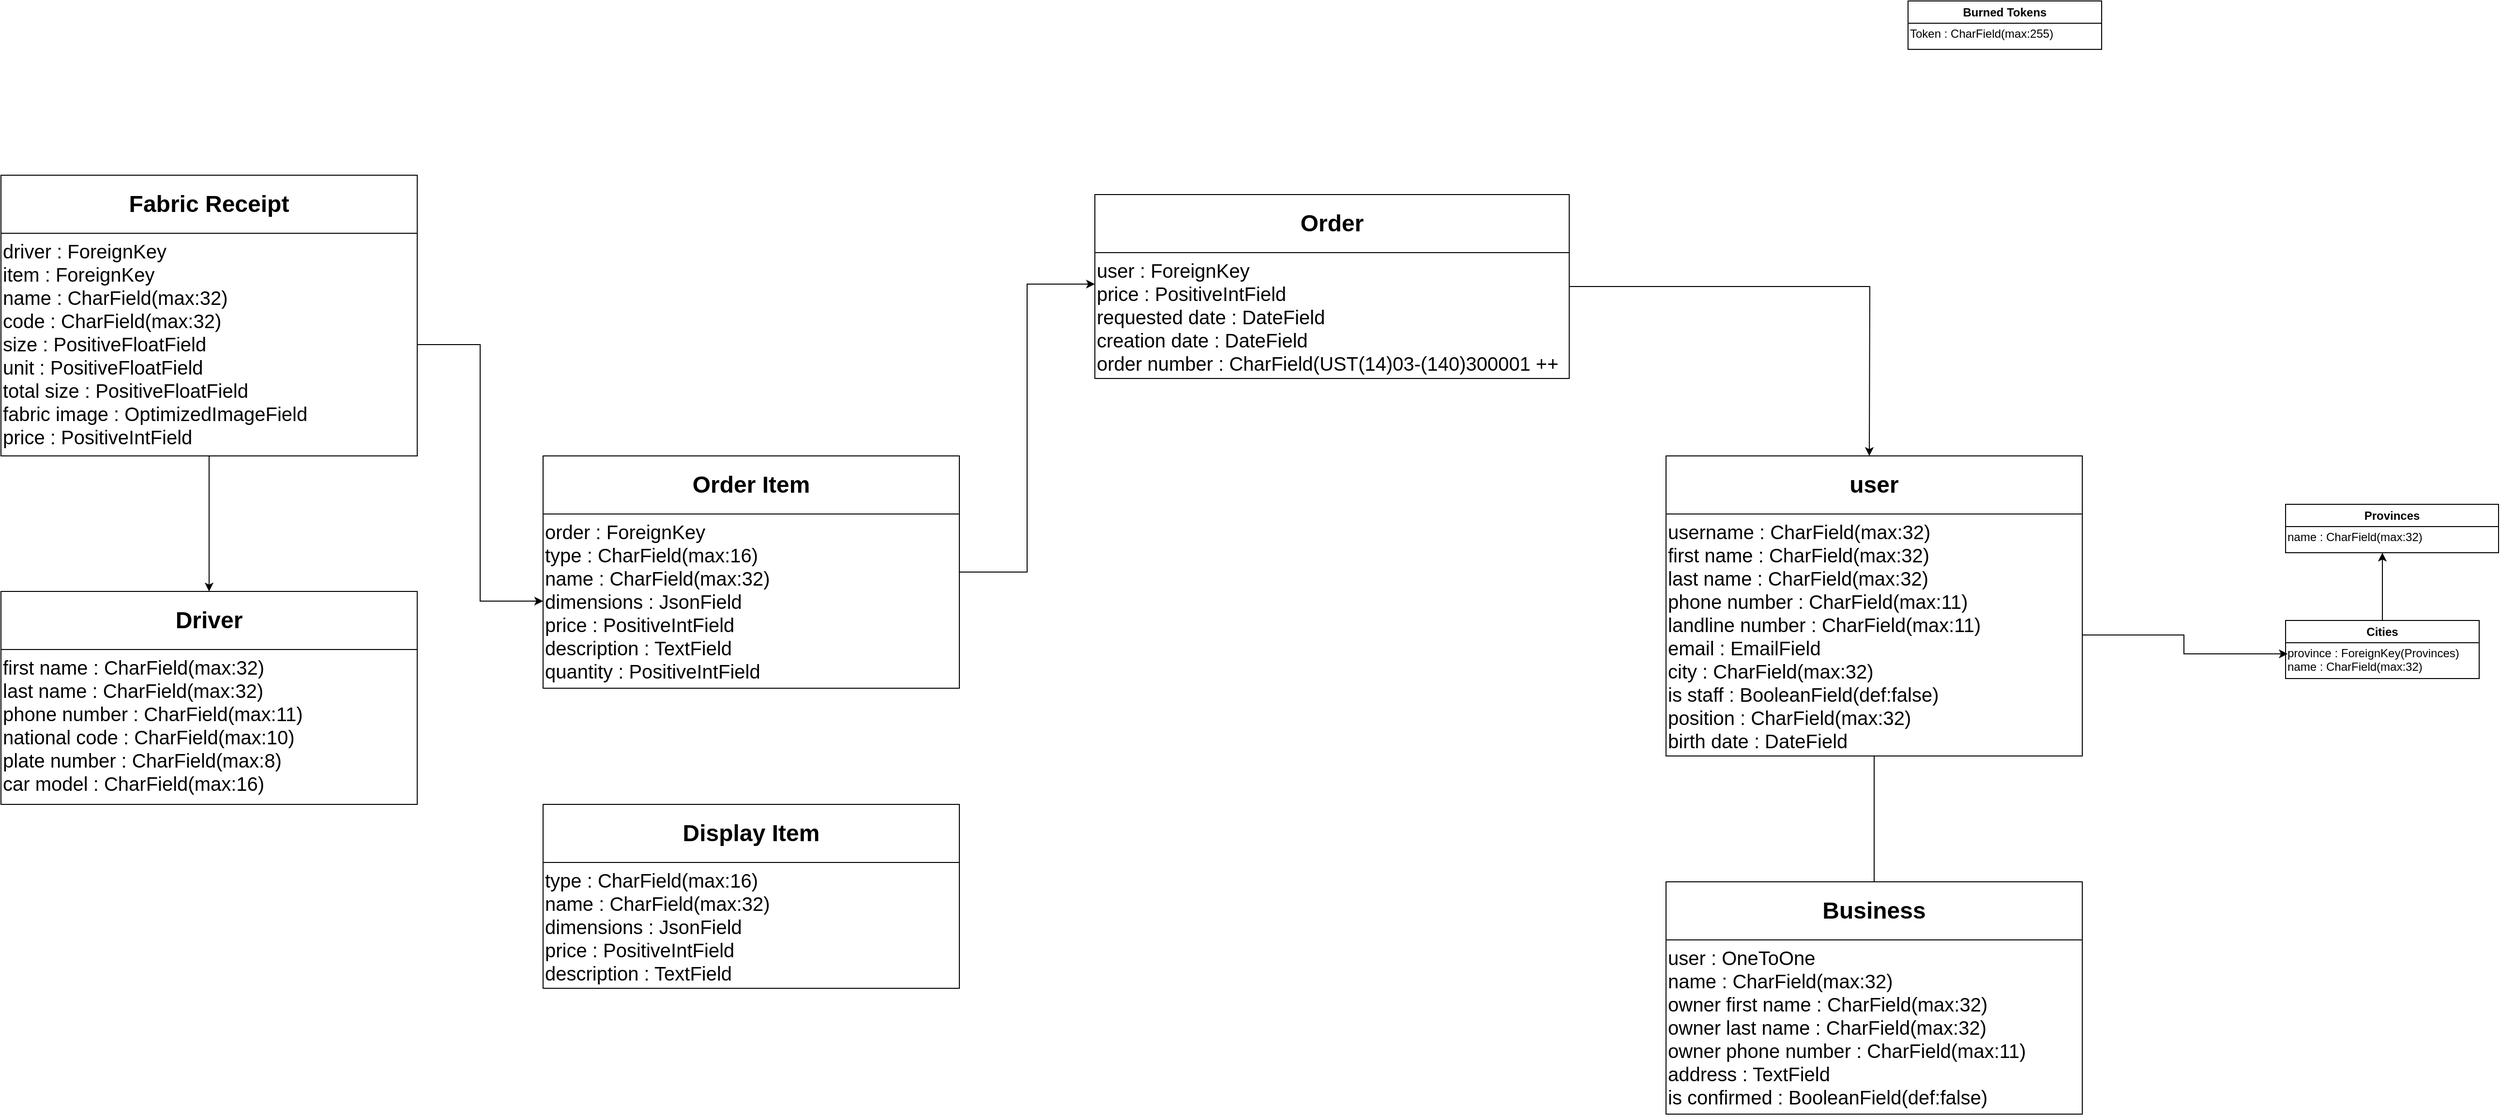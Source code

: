 <mxfile version="24.6.3" type="github">
  <diagram id="R2lEEEUBdFMjLlhIrx00" name="Page-1">
    <mxGraphModel dx="2782" dy="1672" grid="1" gridSize="10" guides="1" tooltips="1" connect="1" arrows="1" fold="1" page="1" pageScale="1" pageWidth="850" pageHeight="1100" math="0" shadow="0" extFonts="Permanent Marker^https://fonts.googleapis.com/css?family=Permanent+Marker">
      <root>
        <mxCell id="0" />
        <mxCell id="1" parent="0" />
        <mxCell id="5ai3HKOlT_Y96ZPWBoEp-1" value="&lt;span style=&quot;font-size: 24px;&quot;&gt;user&lt;/span&gt;" style="swimlane;whiteSpace=wrap;html=1;startSize=60;movable=1;resizable=1;rotatable=1;deletable=1;editable=1;locked=0;connectable=1;" parent="1" vertex="1">
          <mxGeometry x="210" y="120" width="430" height="310" as="geometry" />
        </mxCell>
        <mxCell id="5ai3HKOlT_Y96ZPWBoEp-2" value="&lt;font style=&quot;font-size: 20px;&quot;&gt;username : CharField(max:32)&lt;/font&gt;&lt;div&gt;&lt;font style=&quot;font-size: 20px;&quot;&gt;first name : CharField(max:32)&lt;br&gt;&lt;/font&gt;&lt;/div&gt;&lt;div&gt;&lt;font style=&quot;font-size: 20px;&quot;&gt;last name : CharField(max:32)&lt;br&gt;&lt;/font&gt;&lt;/div&gt;&lt;div&gt;&lt;font style=&quot;font-size: 20px;&quot;&gt;phone number : CharField(max:11)&lt;/font&gt;&lt;/div&gt;&lt;div&gt;&lt;font style=&quot;font-size: 20px;&quot;&gt;landline number : CharField(max:11)&lt;/font&gt;&lt;/div&gt;&lt;div&gt;&lt;font style=&quot;font-size: 20px;&quot;&gt;email : EmailField&lt;/font&gt;&lt;/div&gt;&lt;div&gt;&lt;span style=&quot;font-size: 20px; background-color: initial;&quot;&gt;city : CharField(max:32)&lt;/span&gt;&lt;br&gt;&lt;/div&gt;&lt;div&gt;&lt;span style=&quot;font-size: 20px;&quot;&gt;is staff : BooleanField(def:false)&lt;/span&gt;&lt;/div&gt;&lt;div&gt;&lt;span style=&quot;font-size: 20px;&quot;&gt;position : CharField(max:32)&lt;/span&gt;&lt;/div&gt;&lt;div&gt;&lt;span style=&quot;font-size: 20px;&quot;&gt;birth date : DateField&lt;/span&gt;&lt;/div&gt;" style="text;html=1;whiteSpace=wrap;overflow=hidden;rounded=0;movable=1;resizable=1;rotatable=1;deletable=1;editable=1;locked=0;connectable=1;" parent="5ai3HKOlT_Y96ZPWBoEp-1" vertex="1">
          <mxGeometry y="60" width="430" height="250" as="geometry" />
        </mxCell>
        <mxCell id="5ai3HKOlT_Y96ZPWBoEp-18" style="edgeStyle=orthogonalEdgeStyle;rounded=0;orthogonalLoop=1;jettySize=auto;html=1;entryX=0.5;entryY=1;entryDx=0;entryDy=0;endArrow=none;endFill=0;movable=0;resizable=0;rotatable=0;deletable=0;editable=0;locked=1;connectable=0;" parent="1" source="5ai3HKOlT_Y96ZPWBoEp-6" target="5ai3HKOlT_Y96ZPWBoEp-2" edge="1">
          <mxGeometry relative="1" as="geometry" />
        </mxCell>
        <mxCell id="5ai3HKOlT_Y96ZPWBoEp-6" value="&lt;span style=&quot;font-size: 24px;&quot;&gt;Business&lt;/span&gt;" style="swimlane;whiteSpace=wrap;html=1;startSize=60;movable=0;resizable=0;rotatable=0;deletable=0;editable=0;locked=1;connectable=0;" parent="1" vertex="1">
          <mxGeometry x="210" y="560" width="430" height="240" as="geometry" />
        </mxCell>
        <mxCell id="5ai3HKOlT_Y96ZPWBoEp-7" value="&lt;font style=&quot;font-size: 20px;&quot;&gt;user : OneToOne&lt;/font&gt;&lt;div&gt;&lt;font style=&quot;font-size: 20px;&quot;&gt;name : CharField(max:32)&lt;br&gt;&lt;/font&gt;&lt;/div&gt;&lt;div&gt;&lt;font style=&quot;font-size: 20px;&quot;&gt;owner first name : CharField(max:32)&lt;br&gt;&lt;/font&gt;&lt;/div&gt;&lt;div&gt;&lt;font style=&quot;font-size: 20px;&quot;&gt;owner last name : CharField(max:32)&lt;br&gt;&lt;/font&gt;&lt;/div&gt;&lt;div&gt;&lt;font style=&quot;font-size: 20px;&quot;&gt;owner phone number : CharField(max:11)&lt;/font&gt;&lt;/div&gt;&lt;div&gt;&lt;span style=&quot;font-size: 20px; background-color: initial;&quot;&gt;address : TextField&lt;/span&gt;&lt;/div&gt;&lt;div&gt;&lt;span style=&quot;font-size: 20px; background-color: initial;&quot;&gt;is confirmed : BooleanField(def:false)&lt;/span&gt;&lt;/div&gt;" style="text;html=1;whiteSpace=wrap;overflow=hidden;rounded=0;movable=0;resizable=0;rotatable=0;deletable=0;editable=0;locked=1;connectable=0;" parent="5ai3HKOlT_Y96ZPWBoEp-6" vertex="1">
          <mxGeometry y="60" width="430" height="180" as="geometry" />
        </mxCell>
        <mxCell id="5ai3HKOlT_Y96ZPWBoEp-10" value="&lt;span style=&quot;font-size: 24px;&quot;&gt;Display Item&lt;/span&gt;" style="swimlane;whiteSpace=wrap;html=1;startSize=60;movable=1;resizable=1;rotatable=1;deletable=1;editable=1;locked=0;connectable=1;" parent="1" vertex="1">
          <mxGeometry x="-950" y="480" width="430" height="190" as="geometry" />
        </mxCell>
        <mxCell id="5ai3HKOlT_Y96ZPWBoEp-11" value="&lt;span style=&quot;font-size: 20px;&quot;&gt;type : CharField(max:16)&lt;/span&gt;&lt;br&gt;&lt;div&gt;&lt;font style=&quot;font-size: 20px;&quot;&gt;name : CharField(max:32)&lt;br&gt;&lt;/font&gt;&lt;/div&gt;&lt;div&gt;&lt;font style=&quot;font-size: 20px;&quot;&gt;dimensions : JsonField&lt;/font&gt;&lt;/div&gt;&lt;div&gt;&lt;span style=&quot;font-size: 20px; background-color: initial;&quot;&gt;price : PositiveIntField&lt;/span&gt;&lt;/div&gt;&lt;div&gt;&lt;font style=&quot;font-size: 20px;&quot;&gt;description : TextField&lt;/font&gt;&lt;/div&gt;" style="text;html=1;whiteSpace=wrap;overflow=hidden;rounded=0;movable=1;resizable=1;rotatable=1;deletable=1;editable=1;locked=0;connectable=1;" parent="5ai3HKOlT_Y96ZPWBoEp-10" vertex="1">
          <mxGeometry y="60" width="430" height="130" as="geometry" />
        </mxCell>
        <mxCell id="5ai3HKOlT_Y96ZPWBoEp-17" style="edgeStyle=orthogonalEdgeStyle;rounded=0;orthogonalLoop=1;jettySize=auto;html=1;entryX=0;entryY=0.25;entryDx=0;entryDy=0;movable=0;resizable=0;rotatable=0;deletable=0;editable=0;locked=1;connectable=0;" parent="1" source="5ai3HKOlT_Y96ZPWBoEp-12" target="5ai3HKOlT_Y96ZPWBoEp-15" edge="1">
          <mxGeometry relative="1" as="geometry" />
        </mxCell>
        <mxCell id="5ai3HKOlT_Y96ZPWBoEp-12" value="&lt;span style=&quot;font-size: 24px;&quot;&gt;Order Item&lt;/span&gt;" style="swimlane;whiteSpace=wrap;html=1;startSize=60;movable=0;resizable=0;rotatable=0;deletable=0;editable=0;locked=1;connectable=0;" parent="1" vertex="1">
          <mxGeometry x="-950" y="120" width="430" height="240" as="geometry" />
        </mxCell>
        <mxCell id="5ai3HKOlT_Y96ZPWBoEp-13" value="&lt;div&gt;&lt;span style=&quot;font-size: 20px;&quot;&gt;order : ForeignKey&lt;/span&gt;&lt;/div&gt;&lt;span style=&quot;font-size: 20px;&quot;&gt;type : CharField(max:16)&lt;/span&gt;&lt;br&gt;&lt;div&gt;&lt;font style=&quot;font-size: 20px;&quot;&gt;name : CharField(max:32)&lt;br&gt;&lt;/font&gt;&lt;/div&gt;&lt;div&gt;&lt;font style=&quot;font-size: 20px;&quot;&gt;dimensions : JsonField&lt;/font&gt;&lt;/div&gt;&lt;div&gt;&lt;span style=&quot;background-color: initial; font-size: 20px;&quot;&gt;price : PositiveIntField&lt;/span&gt;&lt;/div&gt;&lt;div&gt;&lt;span style=&quot;font-size: 20px; background-color: initial;&quot;&gt;description : TextField&lt;/span&gt;&lt;br&gt;&lt;/div&gt;&lt;div&gt;&lt;font style=&quot;font-size: 20px;&quot;&gt;quantity : PositiveIntField&lt;/font&gt;&lt;/div&gt;" style="text;html=1;whiteSpace=wrap;overflow=hidden;rounded=0;movable=0;resizable=0;rotatable=0;deletable=0;editable=0;locked=1;connectable=0;" parent="5ai3HKOlT_Y96ZPWBoEp-12" vertex="1">
          <mxGeometry y="60" width="430" height="180" as="geometry" />
        </mxCell>
        <mxCell id="5ai3HKOlT_Y96ZPWBoEp-16" style="edgeStyle=orthogonalEdgeStyle;rounded=0;orthogonalLoop=1;jettySize=auto;html=1;movable=0;resizable=0;rotatable=0;deletable=0;editable=0;locked=1;connectable=0;" parent="1" source="5ai3HKOlT_Y96ZPWBoEp-14" edge="1">
          <mxGeometry relative="1" as="geometry">
            <mxPoint x="420" y="120" as="targetPoint" />
          </mxGeometry>
        </mxCell>
        <mxCell id="5ai3HKOlT_Y96ZPWBoEp-14" value="&lt;span style=&quot;font-size: 24px;&quot;&gt;Order&lt;/span&gt;" style="swimlane;whiteSpace=wrap;html=1;startSize=60;movable=0;resizable=0;rotatable=0;deletable=0;editable=0;locked=1;connectable=0;" parent="1" vertex="1">
          <mxGeometry x="-380" y="-150" width="490" height="190" as="geometry" />
        </mxCell>
        <mxCell id="5ai3HKOlT_Y96ZPWBoEp-15" value="&lt;span style=&quot;font-size: 20px;&quot;&gt;user : ForeignKey&lt;/span&gt;&lt;div&gt;&lt;span style=&quot;font-size: 20px;&quot;&gt;price : PositiveIntField&lt;/span&gt;&lt;/div&gt;&lt;div&gt;&lt;span style=&quot;font-size: 20px;&quot;&gt;requested date : DateField&lt;/span&gt;&lt;/div&gt;&lt;div&gt;&lt;span style=&quot;font-size: 20px;&quot;&gt;creation date : DateField&lt;/span&gt;&lt;/div&gt;&lt;div&gt;&lt;span style=&quot;font-size: 20px;&quot;&gt;order number : CharField(UST(14)03-(140)300001 ++&lt;/span&gt;&lt;/div&gt;&lt;div&gt;&lt;span style=&quot;font-size: 20px;&quot;&gt;&lt;br&gt;&lt;/span&gt;&lt;/div&gt;" style="text;html=1;whiteSpace=wrap;overflow=hidden;rounded=0;movable=0;resizable=0;rotatable=0;deletable=0;editable=0;locked=1;connectable=0;" parent="5ai3HKOlT_Y96ZPWBoEp-14" vertex="1">
          <mxGeometry y="60" width="490" height="130" as="geometry" />
        </mxCell>
        <mxCell id="5ai3HKOlT_Y96ZPWBoEp-20" value="&lt;span style=&quot;font-size: 24px;&quot;&gt;Fabric Receipt&lt;/span&gt;" style="swimlane;whiteSpace=wrap;html=1;startSize=60;movable=0;resizable=0;rotatable=0;deletable=0;editable=0;locked=1;connectable=0;" parent="1" vertex="1">
          <mxGeometry x="-1510" y="-170" width="430" height="290" as="geometry" />
        </mxCell>
        <mxCell id="5ai3HKOlT_Y96ZPWBoEp-21" value="&lt;div&gt;&lt;span style=&quot;font-size: 20px;&quot;&gt;driver : ForeignKey&lt;/span&gt;&lt;/div&gt;&lt;div&gt;&lt;span style=&quot;font-size: 20px;&quot;&gt;item : ForeignKey&lt;/span&gt;&lt;/div&gt;&lt;span style=&quot;font-size: 20px;&quot;&gt;name : CharField(max:32)&lt;/span&gt;&lt;br&gt;&lt;div&gt;&lt;font style=&quot;font-size: 20px;&quot;&gt;code : CharField(max:32)&lt;br&gt;&lt;/font&gt;&lt;/div&gt;&lt;div&gt;&lt;font style=&quot;font-size: 20px;&quot;&gt;size : PositiveFloatField&lt;/font&gt;&lt;/div&gt;&lt;div&gt;&lt;div&gt;&lt;font style=&quot;font-size: 20px;&quot;&gt;unit : PositiveFloatField&lt;/font&gt;&lt;/div&gt;&lt;/div&gt;&lt;div&gt;&lt;font style=&quot;font-size: 20px;&quot;&gt;total size : PositiveFloatField&lt;/font&gt;&lt;/div&gt;&lt;div&gt;&lt;span style=&quot;font-size: 20px;&quot;&gt;fabric image : OptimizedImageField&lt;/span&gt;&lt;/div&gt;&lt;div&gt;&lt;font style=&quot;font-size: 20px;&quot;&gt;price : PositiveIntField&lt;/font&gt;&lt;/div&gt;&lt;div&gt;&lt;br&gt;&lt;/div&gt;" style="text;html=1;whiteSpace=wrap;overflow=hidden;rounded=0;movable=0;resizable=0;rotatable=0;deletable=0;editable=0;locked=1;connectable=0;" parent="5ai3HKOlT_Y96ZPWBoEp-20" vertex="1">
          <mxGeometry y="60" width="430" height="230" as="geometry" />
        </mxCell>
        <mxCell id="5ai3HKOlT_Y96ZPWBoEp-23" style="edgeStyle=orthogonalEdgeStyle;rounded=0;orthogonalLoop=1;jettySize=auto;html=1;entryX=0;entryY=0.5;entryDx=0;entryDy=0;movable=0;resizable=0;rotatable=0;deletable=0;editable=0;locked=1;connectable=0;" parent="1" source="5ai3HKOlT_Y96ZPWBoEp-21" target="5ai3HKOlT_Y96ZPWBoEp-13" edge="1">
          <mxGeometry relative="1" as="geometry" />
        </mxCell>
        <mxCell id="5ai3HKOlT_Y96ZPWBoEp-25" value="&lt;span style=&quot;font-size: 24px;&quot;&gt;Driver&lt;/span&gt;" style="swimlane;whiteSpace=wrap;html=1;startSize=60;movable=0;resizable=0;rotatable=0;deletable=0;editable=0;locked=1;connectable=0;" parent="1" vertex="1">
          <mxGeometry x="-1510" y="260" width="430" height="220" as="geometry" />
        </mxCell>
        <mxCell id="5ai3HKOlT_Y96ZPWBoEp-26" value="&lt;div&gt;&lt;span style=&quot;background-color: initial; font-size: 20px;&quot;&gt;first name : CharField(max:32)&lt;/span&gt;&lt;br&gt;&lt;/div&gt;&lt;div&gt;&lt;span style=&quot;font-size: 20px;&quot;&gt;last name : CharField(max:32)&lt;/span&gt;&lt;span style=&quot;background-color: initial; font-size: 20px;&quot;&gt;&lt;br&gt;&lt;/span&gt;&lt;/div&gt;&lt;div&gt;&lt;span style=&quot;font-size: 20px;&quot;&gt;phone number : CharField(max:11)&lt;/span&gt;&lt;span style=&quot;font-size: 20px;&quot;&gt;&lt;br&gt;&lt;/span&gt;&lt;/div&gt;&lt;div&gt;&lt;span style=&quot;font-size: 20px;&quot;&gt;national code : CharField(max:10)&lt;/span&gt;&lt;/div&gt;&lt;div&gt;&lt;span style=&quot;font-size: 20px;&quot;&gt;plate number : CharField(max:8)&lt;/span&gt;&lt;/div&gt;&lt;div&gt;&lt;span style=&quot;font-size: 20px;&quot;&gt;car model : CharField(max:16)&lt;/span&gt;&lt;/div&gt;" style="text;html=1;whiteSpace=wrap;overflow=hidden;rounded=0;movable=0;resizable=0;rotatable=0;deletable=0;editable=0;locked=1;connectable=0;" parent="5ai3HKOlT_Y96ZPWBoEp-25" vertex="1">
          <mxGeometry y="60" width="430" height="160" as="geometry" />
        </mxCell>
        <mxCell id="5ai3HKOlT_Y96ZPWBoEp-27" style="edgeStyle=orthogonalEdgeStyle;rounded=0;orthogonalLoop=1;jettySize=auto;html=1;entryX=0.5;entryY=0;entryDx=0;entryDy=0;movable=0;resizable=0;rotatable=0;deletable=0;editable=0;locked=1;connectable=0;" parent="1" source="5ai3HKOlT_Y96ZPWBoEp-21" target="5ai3HKOlT_Y96ZPWBoEp-25" edge="1">
          <mxGeometry relative="1" as="geometry" />
        </mxCell>
        <mxCell id="n3xJkVcLOdowaEHOwrvw-1" value="Burned Tokens" style="swimlane;whiteSpace=wrap;html=1;startSize=23;" vertex="1" parent="1">
          <mxGeometry x="460" y="-350" width="200" height="50" as="geometry" />
        </mxCell>
        <mxCell id="n3xJkVcLOdowaEHOwrvw-2" value="Token : CharField(max:255)" style="text;html=1;whiteSpace=wrap;overflow=hidden;rounded=0;" vertex="1" parent="n3xJkVcLOdowaEHOwrvw-1">
          <mxGeometry y="20" width="200" height="30" as="geometry" />
        </mxCell>
        <mxCell id="n3xJkVcLOdowaEHOwrvw-8" style="edgeStyle=orthogonalEdgeStyle;rounded=0;orthogonalLoop=1;jettySize=auto;html=1;" edge="1" parent="1" source="n3xJkVcLOdowaEHOwrvw-3">
          <mxGeometry relative="1" as="geometry">
            <mxPoint x="950" y="220" as="targetPoint" />
          </mxGeometry>
        </mxCell>
        <mxCell id="n3xJkVcLOdowaEHOwrvw-3" value="Cities" style="swimlane;whiteSpace=wrap;html=1;" vertex="1" parent="1">
          <mxGeometry x="850" y="290" width="200" height="60" as="geometry" />
        </mxCell>
        <mxCell id="n3xJkVcLOdowaEHOwrvw-4" value="&lt;div&gt;province : ForeignKey(Provinces)&lt;/div&gt;name : CharField(max:32)" style="text;html=1;whiteSpace=wrap;overflow=hidden;rounded=0;" vertex="1" parent="n3xJkVcLOdowaEHOwrvw-3">
          <mxGeometry y="20" width="200" height="40" as="geometry" />
        </mxCell>
        <mxCell id="n3xJkVcLOdowaEHOwrvw-5" style="edgeStyle=orthogonalEdgeStyle;rounded=0;orthogonalLoop=1;jettySize=auto;html=1;entryX=0.011;entryY=0.363;entryDx=0;entryDy=0;entryPerimeter=0;" edge="1" parent="1" source="5ai3HKOlT_Y96ZPWBoEp-2" target="n3xJkVcLOdowaEHOwrvw-4">
          <mxGeometry relative="1" as="geometry" />
        </mxCell>
        <mxCell id="n3xJkVcLOdowaEHOwrvw-6" value="Provinces" style="swimlane;whiteSpace=wrap;html=1;" vertex="1" parent="1">
          <mxGeometry x="850" y="170" width="220" height="50" as="geometry" />
        </mxCell>
        <mxCell id="n3xJkVcLOdowaEHOwrvw-7" value="name : CharField(max:32)" style="text;html=1;whiteSpace=wrap;overflow=hidden;rounded=0;" vertex="1" parent="n3xJkVcLOdowaEHOwrvw-6">
          <mxGeometry y="20" width="220" height="20" as="geometry" />
        </mxCell>
      </root>
    </mxGraphModel>
  </diagram>
</mxfile>
